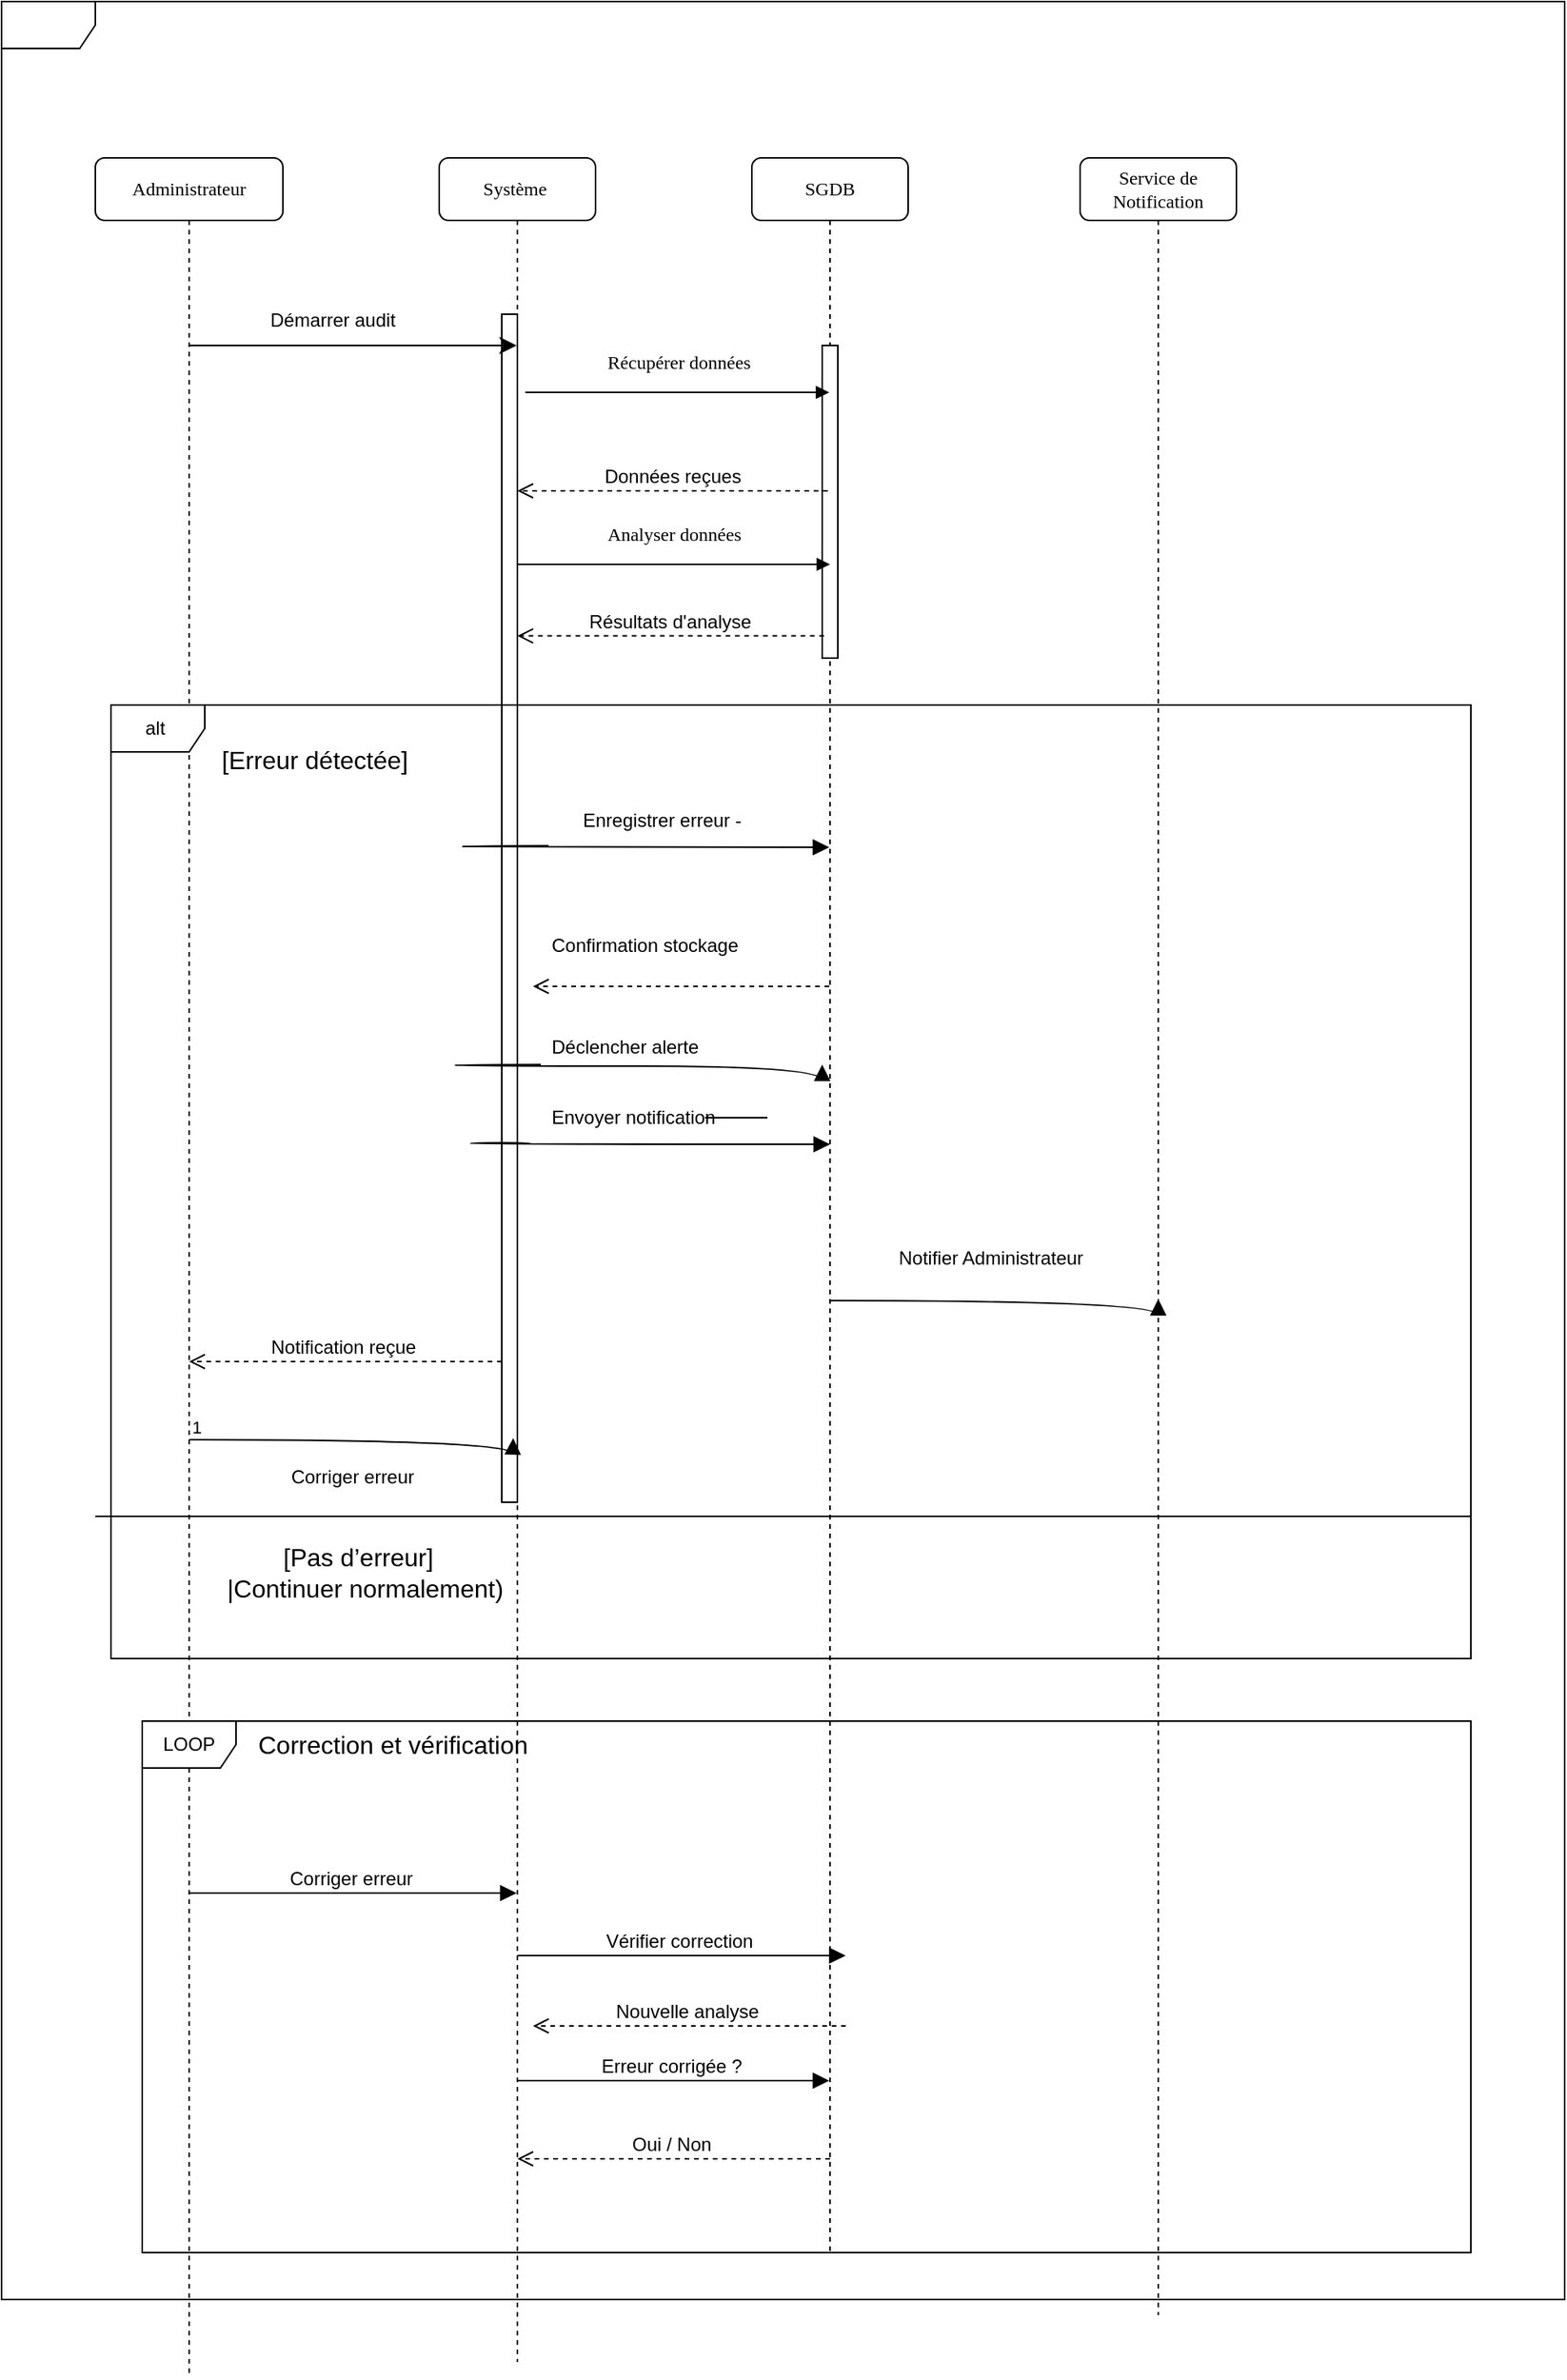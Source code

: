 <mxfile version="26.1.0">
  <diagram name="Page-1" id="13e1069c-82ec-6db2-03f1-153e76fe0fe0">
    <mxGraphModel dx="2258" dy="1533" grid="1" gridSize="10" guides="1" tooltips="1" connect="1" arrows="1" fold="1" page="1" pageScale="1" pageWidth="1100" pageHeight="850" background="none" math="0" shadow="0">
      <root>
        <mxCell id="0" />
        <mxCell id="1" parent="0" />
        <mxCell id="7baba1c4bc27f4b0-2" value="Système&amp;nbsp;" style="shape=umlLifeline;perimeter=lifelinePerimeter;whiteSpace=wrap;html=1;container=1;collapsible=0;recursiveResize=0;outlineConnect=0;rounded=1;shadow=0;comic=0;labelBackgroundColor=none;strokeWidth=1;fontFamily=Verdana;fontSize=12;align=center;" parent="1" vertex="1">
          <mxGeometry x="240" y="80" width="100" height="1410" as="geometry" />
        </mxCell>
        <mxCell id="7baba1c4bc27f4b0-10" value="" style="html=1;points=[];perimeter=orthogonalPerimeter;rounded=0;shadow=0;comic=0;labelBackgroundColor=none;strokeWidth=1;fontFamily=Verdana;fontSize=12;align=center;" parent="7baba1c4bc27f4b0-2" vertex="1">
          <mxGeometry x="40" y="100" width="10" height="760" as="geometry" />
        </mxCell>
        <mxCell id="7baba1c4bc27f4b0-3" value="SGDB" style="shape=umlLifeline;perimeter=lifelinePerimeter;whiteSpace=wrap;html=1;container=1;collapsible=0;recursiveResize=0;outlineConnect=0;rounded=1;shadow=0;comic=0;labelBackgroundColor=none;strokeWidth=1;fontFamily=Verdana;fontSize=12;align=center;" parent="1" vertex="1">
          <mxGeometry x="440" y="80" width="100" height="1340" as="geometry" />
        </mxCell>
        <mxCell id="7baba1c4bc27f4b0-13" value="" style="html=1;points=[];perimeter=orthogonalPerimeter;rounded=0;shadow=0;comic=0;labelBackgroundColor=none;strokeWidth=1;fontFamily=Verdana;fontSize=12;align=center;" parent="7baba1c4bc27f4b0-3" vertex="1">
          <mxGeometry x="45" y="120" width="10" height="200" as="geometry" />
        </mxCell>
        <mxCell id="7baba1c4bc27f4b0-4" value="Service de Notification" style="shape=umlLifeline;perimeter=lifelinePerimeter;whiteSpace=wrap;html=1;container=1;collapsible=0;recursiveResize=0;outlineConnect=0;rounded=1;shadow=0;comic=0;labelBackgroundColor=none;strokeWidth=1;fontFamily=Verdana;fontSize=12;align=center;" parent="1" vertex="1">
          <mxGeometry x="650" y="80" width="100" height="1380" as="geometry" />
        </mxCell>
        <mxCell id="7baba1c4bc27f4b0-8" value="A&lt;span style=&quot;background-color: transparent; color: light-dark(rgb(0, 0, 0), rgb(255, 255, 255));&quot;&gt;dministrateur&lt;/span&gt;" style="shape=umlLifeline;perimeter=lifelinePerimeter;whiteSpace=wrap;html=1;container=1;collapsible=0;recursiveResize=0;outlineConnect=0;rounded=1;shadow=0;comic=0;labelBackgroundColor=none;strokeWidth=1;fontFamily=Verdana;fontSize=12;align=center;" parent="1" vertex="1">
          <mxGeometry x="20" y="80" width="120" height="1420" as="geometry" />
        </mxCell>
        <mxCell id="mBNDETqpcHyeqGvDYLxR-3" value="Démarrer audit" style="text;whiteSpace=wrap;html=1;" vertex="1" parent="7baba1c4bc27f4b0-8">
          <mxGeometry x="110" y="90" width="110" height="40" as="geometry" />
        </mxCell>
        <mxCell id="7baba1c4bc27f4b0-14" value="Récupérer données" style="html=1;verticalAlign=bottom;endArrow=block;labelBackgroundColor=none;fontFamily=Verdana;fontSize=12;edgeStyle=elbowEdgeStyle;elbow=vertical;" parent="1" target="7baba1c4bc27f4b0-3" edge="1">
          <mxGeometry y="10" relative="1" as="geometry">
            <mxPoint x="295" y="230" as="sourcePoint" />
            <mxPoint x="445" y="230.0" as="targetPoint" />
            <mxPoint as="offset" />
          </mxGeometry>
        </mxCell>
        <mxCell id="mBNDETqpcHyeqGvDYLxR-2" value="" style="endArrow=classic;html=1;rounded=0;fontSize=12;startSize=8;endSize=8;curved=1;" edge="1" parent="1" source="7baba1c4bc27f4b0-8" target="7baba1c4bc27f4b0-2">
          <mxGeometry width="50" height="50" relative="1" as="geometry">
            <mxPoint x="300" y="310" as="sourcePoint" />
            <mxPoint x="350" y="260" as="targetPoint" />
            <Array as="points">
              <mxPoint x="190" y="200" />
            </Array>
          </mxGeometry>
        </mxCell>
        <mxCell id="mBNDETqpcHyeqGvDYLxR-8" value="Données reçues" style="html=1;verticalAlign=bottom;endArrow=open;dashed=1;endSize=8;curved=0;rounded=0;fontSize=12;exitX=0.36;exitY=0.465;exitDx=0;exitDy=0;exitPerimeter=0;" edge="1" parent="1" source="7baba1c4bc27f4b0-13" target="7baba1c4bc27f4b0-2">
          <mxGeometry relative="1" as="geometry">
            <mxPoint x="470" y="370" as="sourcePoint" />
            <mxPoint x="390" y="370" as="targetPoint" />
            <Array as="points" />
          </mxGeometry>
        </mxCell>
        <mxCell id="mBNDETqpcHyeqGvDYLxR-9" value="alt&amp;nbsp;" style="shape=umlFrame;whiteSpace=wrap;html=1;pointerEvents=0;" vertex="1" parent="1">
          <mxGeometry x="30" y="430" width="870" height="610" as="geometry" />
        </mxCell>
        <mxCell id="mBNDETqpcHyeqGvDYLxR-20" value="" style="shape=umlFrame;whiteSpace=wrap;html=1;pointerEvents=0;align=center;" vertex="1" parent="1">
          <mxGeometry x="-40" y="-20" width="1000" height="1470" as="geometry" />
        </mxCell>
        <mxCell id="mBNDETqpcHyeqGvDYLxR-21" value="Analyser données" style="html=1;verticalAlign=bottom;endArrow=block;labelBackgroundColor=none;fontFamily=Verdana;fontSize=12;edgeStyle=elbowEdgeStyle;elbow=vertical;" edge="1" parent="1">
          <mxGeometry y="10" relative="1" as="geometry">
            <mxPoint x="290" y="340" as="sourcePoint" />
            <mxPoint x="490" y="340" as="targetPoint" />
            <mxPoint as="offset" />
            <Array as="points">
              <mxPoint x="310" y="340" />
            </Array>
          </mxGeometry>
        </mxCell>
        <mxCell id="mBNDETqpcHyeqGvDYLxR-22" value="Résultats d&#39;analyse&amp;nbsp;" style="html=1;verticalAlign=bottom;endArrow=open;dashed=1;endSize=8;curved=0;rounded=0;fontSize=12;exitX=0.12;exitY=0.929;exitDx=0;exitDy=0;exitPerimeter=0;" edge="1" parent="1" source="7baba1c4bc27f4b0-13" target="7baba1c4bc27f4b0-2">
          <mxGeometry x="-0.004" relative="1" as="geometry">
            <mxPoint x="499" y="303" as="sourcePoint" />
            <mxPoint x="310" y="386" as="targetPoint" />
            <Array as="points" />
            <mxPoint as="offset" />
          </mxGeometry>
        </mxCell>
        <mxCell id="mBNDETqpcHyeqGvDYLxR-24" value=" [Erreur détectée]" style="text;html=1;align=center;verticalAlign=middle;resizable=0;points=[];autosize=1;strokeColor=none;fillColor=none;fontSize=16;" vertex="1" parent="1">
          <mxGeometry x="90" y="450" width="140" height="30" as="geometry" />
        </mxCell>
        <mxCell id="mBNDETqpcHyeqGvDYLxR-25" value="" style="endArrow=block;endFill=1;html=1;edgeStyle=orthogonalEdgeStyle;align=left;verticalAlign=top;rounded=0;fontSize=12;startSize=8;endSize=8;curved=1;" edge="1" parent="1" target="7baba1c4bc27f4b0-3">
          <mxGeometry x="-1" relative="1" as="geometry">
            <mxPoint x="310" y="520" as="sourcePoint" />
            <mxPoint x="370" y="520" as="targetPoint" />
            <Array as="points">
              <mxPoint x="255" y="520" />
              <mxPoint x="255" y="521" />
            </Array>
          </mxGeometry>
        </mxCell>
        <mxCell id="mBNDETqpcHyeqGvDYLxR-27" value="Enregistrer erreur -" style="text;whiteSpace=wrap;html=1;" vertex="1" parent="1">
          <mxGeometry x="330" y="490" width="130" height="40" as="geometry" />
        </mxCell>
        <mxCell id="mBNDETqpcHyeqGvDYLxR-28" value="" style="html=1;verticalAlign=bottom;endArrow=open;dashed=1;endSize=8;curved=0;rounded=0;fontSize=12;" edge="1" parent="1" source="7baba1c4bc27f4b0-3">
          <mxGeometry x="-0.076" y="230" relative="1" as="geometry">
            <mxPoint x="330" y="520" as="sourcePoint" />
            <mxPoint x="300" y="610" as="targetPoint" />
            <Array as="points">
              <mxPoint x="310" y="610" />
            </Array>
            <mxPoint x="1" as="offset" />
          </mxGeometry>
        </mxCell>
        <mxCell id="mBNDETqpcHyeqGvDYLxR-29" value="Confirmation stockage" style="text;whiteSpace=wrap;html=1;" vertex="1" parent="1">
          <mxGeometry x="310" y="570" width="150" height="40" as="geometry" />
        </mxCell>
        <mxCell id="mBNDETqpcHyeqGvDYLxR-34" value="Déclencher alerte" style="text;whiteSpace=wrap;html=1;" vertex="1" parent="1">
          <mxGeometry x="310" y="635" width="130" height="40" as="geometry" />
        </mxCell>
        <mxCell id="mBNDETqpcHyeqGvDYLxR-35" value="" style="endArrow=block;endFill=1;html=1;edgeStyle=orthogonalEdgeStyle;align=left;verticalAlign=top;rounded=0;fontSize=12;startSize=8;endSize=8;curved=1;" edge="1" parent="1">
          <mxGeometry x="-1" relative="1" as="geometry">
            <mxPoint x="300" y="711" as="sourcePoint" />
            <mxPoint x="490" y="711" as="targetPoint" />
            <Array as="points">
              <mxPoint x="260" y="710" />
              <mxPoint x="260" y="711" />
            </Array>
          </mxGeometry>
        </mxCell>
        <mxCell id="mBNDETqpcHyeqGvDYLxR-36" value="Envoyer notification" style="text;whiteSpace=wrap;html=1;" vertex="1" parent="1">
          <mxGeometry x="310" y="680" width="140" height="40" as="geometry" />
        </mxCell>
        <mxCell id="mBNDETqpcHyeqGvDYLxR-37" value="Notifier Administrateur&amp;nbsp;&lt;div&gt;&lt;br&gt;&lt;/div&gt;" style="endArrow=block;endFill=1;html=1;edgeStyle=orthogonalEdgeStyle;align=left;verticalAlign=top;rounded=0;fontSize=12;startSize=8;endSize=8;curved=1;" edge="1" parent="1" source="7baba1c4bc27f4b0-3">
          <mxGeometry x="-0.609" y="41" relative="1" as="geometry">
            <mxPoint x="540" y="810" as="sourcePoint" />
            <mxPoint x="700" y="810" as="targetPoint" />
            <Array as="points">
              <mxPoint x="700" y="811" />
            </Array>
            <mxPoint as="offset" />
          </mxGeometry>
        </mxCell>
        <mxCell id="mBNDETqpcHyeqGvDYLxR-42" value="" style="endArrow=block;endFill=1;html=1;edgeStyle=orthogonalEdgeStyle;align=left;verticalAlign=top;rounded=0;fontSize=12;startSize=8;endSize=8;curved=1;" edge="1" parent="1">
          <mxGeometry x="-1" relative="1" as="geometry">
            <mxPoint x="305" y="660" as="sourcePoint" />
            <mxPoint x="485" y="660" as="targetPoint" />
            <Array as="points">
              <mxPoint x="250" y="660" />
              <mxPoint x="485" y="661" />
            </Array>
          </mxGeometry>
        </mxCell>
        <mxCell id="mBNDETqpcHyeqGvDYLxR-45" value="Notification reçue&amp;nbsp;" style="html=1;verticalAlign=bottom;endArrow=open;dashed=1;endSize=8;curved=0;rounded=0;fontSize=12;" edge="1" parent="1" target="7baba1c4bc27f4b0-8">
          <mxGeometry relative="1" as="geometry">
            <mxPoint x="280" y="850" as="sourcePoint" />
            <mxPoint x="80" y="867.593" as="targetPoint" />
            <Array as="points">
              <mxPoint x="140" y="850" />
            </Array>
          </mxGeometry>
        </mxCell>
        <mxCell id="mBNDETqpcHyeqGvDYLxR-47" value="&amp;nbsp; &amp;nbsp; &amp;nbsp; &amp;nbsp; &amp;nbsp;&amp;nbsp;&lt;span style=&quot;background-color: light-dark(#ffffff, var(--ge-dark-color, #121212)); color: light-dark(rgb(0, 0, 0), rgb(255, 255, 255));&quot;&gt;Corriger erreur&amp;nbsp;&amp;nbsp;&lt;/span&gt;" style="endArrow=block;endFill=1;html=1;edgeStyle=orthogonalEdgeStyle;align=left;verticalAlign=top;rounded=0;fontSize=12;startSize=8;endSize=8;curved=1;entryX=0.733;entryY=0.946;entryDx=0;entryDy=0;entryPerimeter=0;" edge="1" parent="1" target="7baba1c4bc27f4b0-10">
          <mxGeometry x="-0.712" y="-10" relative="1" as="geometry">
            <mxPoint x="80" y="900" as="sourcePoint" />
            <mxPoint x="240" y="900" as="targetPoint" />
            <Array as="points">
              <mxPoint x="287" y="900" />
            </Array>
            <mxPoint as="offset" />
          </mxGeometry>
        </mxCell>
        <mxCell id="mBNDETqpcHyeqGvDYLxR-48" value="1" style="edgeLabel;resizable=0;html=1;align=left;verticalAlign=bottom;" connectable="0" vertex="1" parent="mBNDETqpcHyeqGvDYLxR-47">
          <mxGeometry x="-1" relative="1" as="geometry" />
        </mxCell>
        <mxCell id="mBNDETqpcHyeqGvDYLxR-53" value="" style="line;strokeWidth=1;fillColor=none;align=left;verticalAlign=middle;spacingTop=-1;spacingLeft=3;spacingRight=3;rotatable=0;labelPosition=right;points=[];portConstraint=eastwest;strokeColor=inherit;" vertex="1" parent="1">
          <mxGeometry x="410" y="690" width="40" height="8" as="geometry" />
        </mxCell>
        <mxCell id="mBNDETqpcHyeqGvDYLxR-55" value="" style="line;strokeWidth=1;fillColor=none;align=left;verticalAlign=middle;spacingTop=-1;spacingLeft=3;spacingRight=3;rotatable=0;labelPosition=right;points=[];portConstraint=eastwest;strokeColor=inherit;" vertex="1" parent="1">
          <mxGeometry x="20" y="778" width="880" height="342" as="geometry" />
        </mxCell>
        <mxCell id="mBNDETqpcHyeqGvDYLxR-57" value="[Pas d’erreur]&amp;nbsp;&lt;div&gt;&amp;nbsp;|Continuer normalement)&lt;/div&gt;" style="text;html=1;align=center;verticalAlign=middle;resizable=0;points=[];autosize=1;strokeColor=none;fillColor=none;fontSize=16;" vertex="1" parent="1">
          <mxGeometry x="90" y="960" width="200" height="50" as="geometry" />
        </mxCell>
        <mxCell id="mBNDETqpcHyeqGvDYLxR-58" value="LOOP" style="shape=umlFrame;whiteSpace=wrap;html=1;pointerEvents=0;" vertex="1" parent="1">
          <mxGeometry x="50" y="1080" width="850" height="340" as="geometry" />
        </mxCell>
        <mxCell id="mBNDETqpcHyeqGvDYLxR-59" style="edgeStyle=none;curved=1;rounded=0;orthogonalLoop=1;jettySize=auto;html=1;entryX=0.75;entryY=1;entryDx=0;entryDy=0;fontSize=12;startSize=8;endSize=8;" edge="1" parent="1" source="mBNDETqpcHyeqGvDYLxR-36" target="mBNDETqpcHyeqGvDYLxR-36">
          <mxGeometry relative="1" as="geometry" />
        </mxCell>
        <mxCell id="mBNDETqpcHyeqGvDYLxR-60" value="Correction et vérification  " style="text;html=1;align=center;verticalAlign=middle;resizable=0;points=[];autosize=1;strokeColor=none;fillColor=none;fontSize=16;" vertex="1" parent="1">
          <mxGeometry x="110" y="1080" width="200" height="30" as="geometry" />
        </mxCell>
        <mxCell id="mBNDETqpcHyeqGvDYLxR-63" value="Corriger erreur&amp;nbsp;" style="html=1;verticalAlign=bottom;endArrow=block;curved=0;rounded=0;fontSize=12;startSize=8;endSize=8;" edge="1" parent="1" source="7baba1c4bc27f4b0-8" target="7baba1c4bc27f4b0-2">
          <mxGeometry width="80" relative="1" as="geometry">
            <mxPoint x="420" y="730" as="sourcePoint" />
            <mxPoint x="500" y="730" as="targetPoint" />
            <Array as="points">
              <mxPoint x="150" y="1190" />
              <mxPoint x="180" y="1190" />
            </Array>
          </mxGeometry>
        </mxCell>
        <mxCell id="mBNDETqpcHyeqGvDYLxR-64" value="Vérifier correction&amp;nbsp;" style="html=1;verticalAlign=bottom;endArrow=block;curved=0;rounded=0;fontSize=12;startSize=8;endSize=8;" edge="1" parent="1">
          <mxGeometry width="80" relative="1" as="geometry">
            <mxPoint x="290" y="1230" as="sourcePoint" />
            <mxPoint x="500" y="1230" as="targetPoint" />
            <Array as="points" />
          </mxGeometry>
        </mxCell>
        <mxCell id="mBNDETqpcHyeqGvDYLxR-69" value="Nouvelle analyse&amp;nbsp;" style="html=1;verticalAlign=bottom;endArrow=open;dashed=1;endSize=8;curved=0;rounded=0;fontSize=12;" edge="1" parent="1">
          <mxGeometry relative="1" as="geometry">
            <mxPoint x="500.11" y="1275" as="sourcePoint" />
            <mxPoint x="299.999" y="1275" as="targetPoint" />
            <Array as="points" />
          </mxGeometry>
        </mxCell>
        <mxCell id="mBNDETqpcHyeqGvDYLxR-72" value="Erreur corrigée ?&amp;nbsp;" style="html=1;verticalAlign=bottom;endArrow=block;curved=0;rounded=0;fontSize=12;startSize=8;endSize=8;" edge="1" parent="1" target="7baba1c4bc27f4b0-3">
          <mxGeometry width="80" relative="1" as="geometry">
            <mxPoint x="290" y="1310" as="sourcePoint" />
            <mxPoint x="350" y="1300" as="targetPoint" />
          </mxGeometry>
        </mxCell>
        <mxCell id="mBNDETqpcHyeqGvDYLxR-73" value="Oui / Non&amp;nbsp;" style="html=1;verticalAlign=bottom;endArrow=open;dashed=1;endSize=8;curved=0;rounded=0;fontSize=12;" edge="1" parent="1" target="7baba1c4bc27f4b0-2">
          <mxGeometry relative="1" as="geometry">
            <mxPoint x="490" y="1360" as="sourcePoint" />
            <mxPoint x="410" y="1360" as="targetPoint" />
          </mxGeometry>
        </mxCell>
      </root>
    </mxGraphModel>
  </diagram>
</mxfile>
